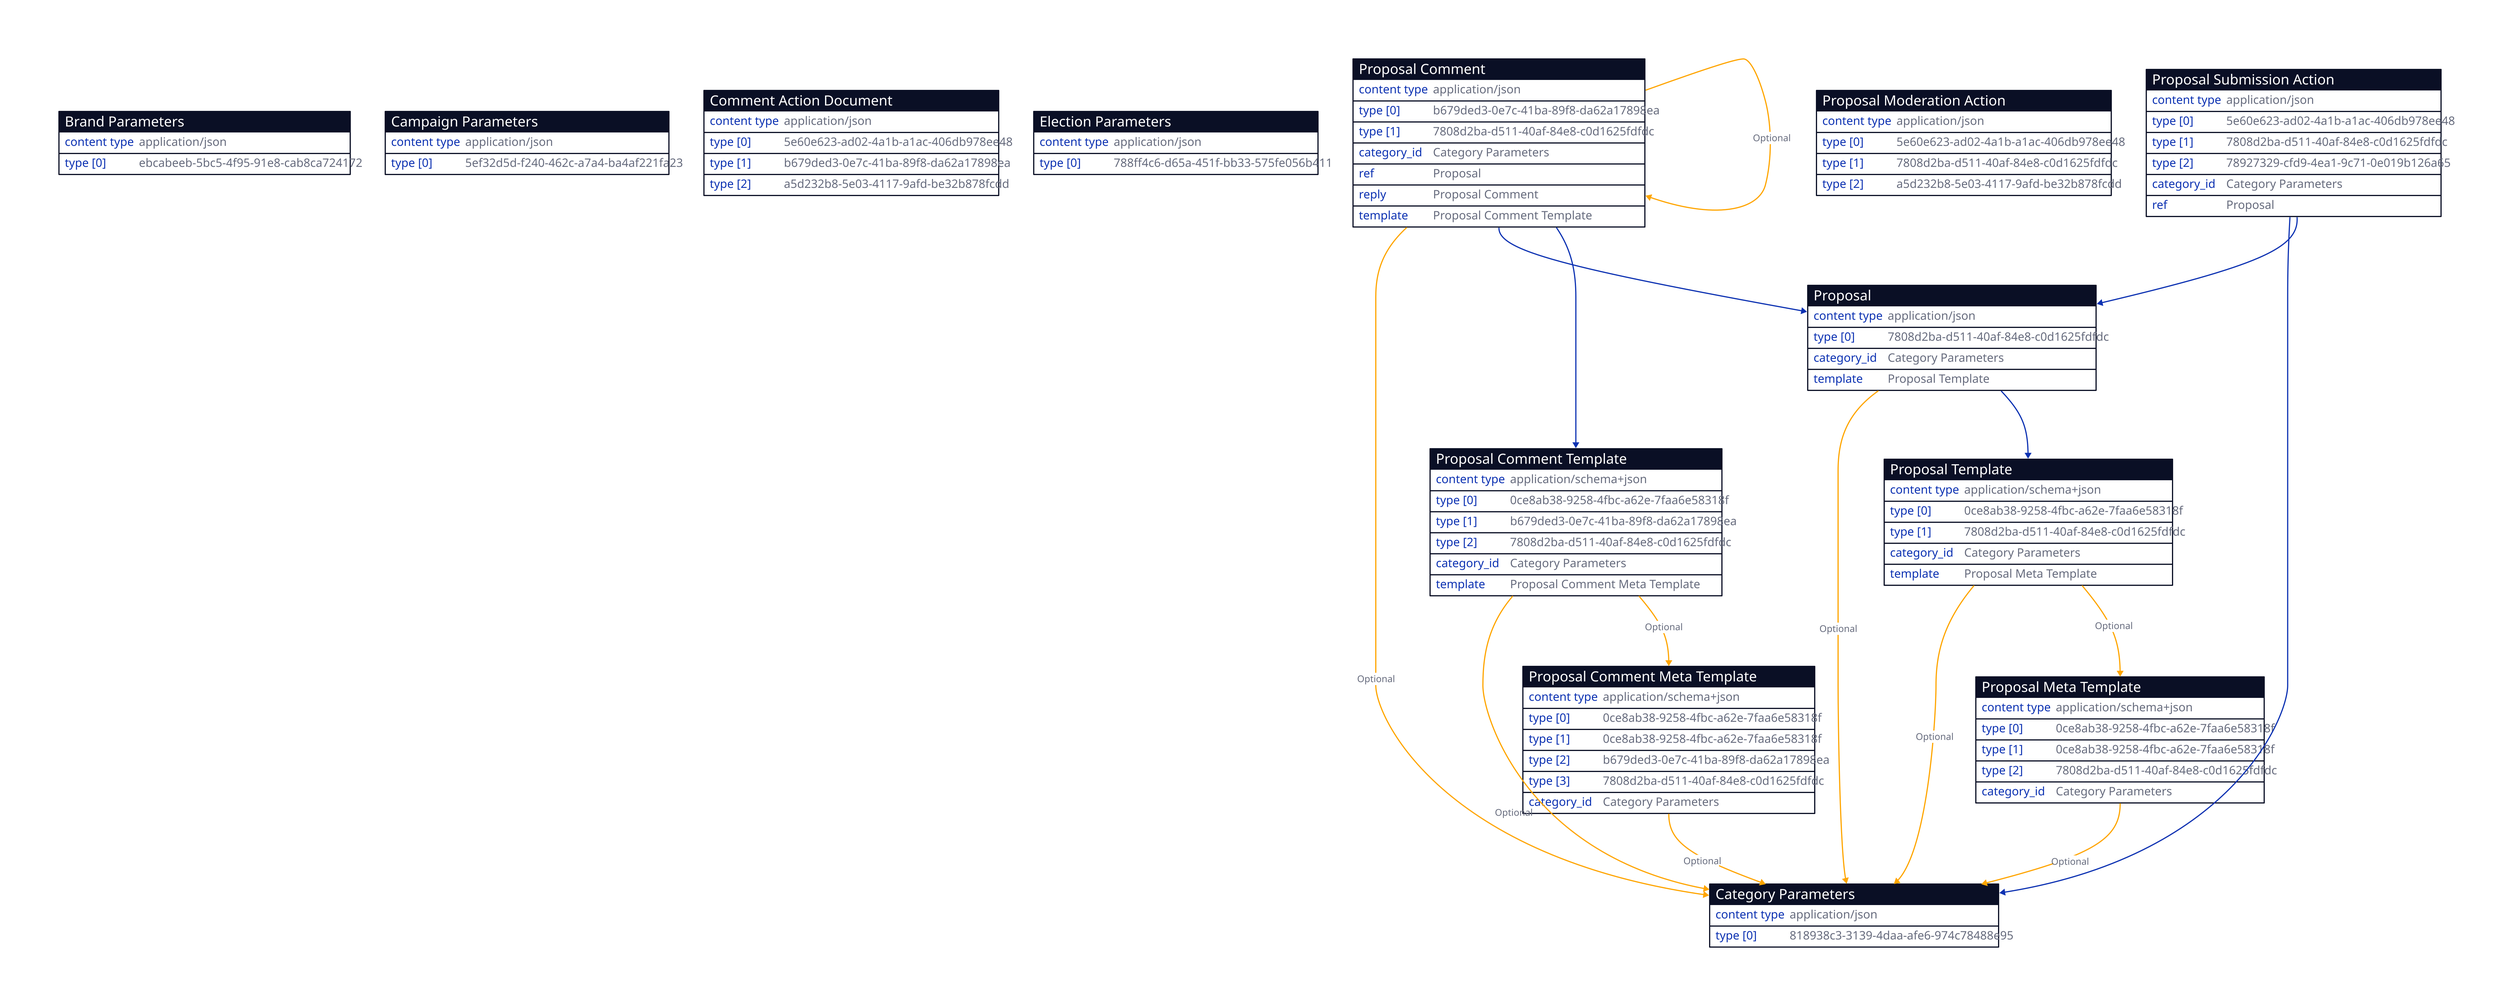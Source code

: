 vars: {
  d2-config: {
    layout-engine: elk
    theme-id: 4
    pad: 100
    center: true
  }
}

"Brand Parameters": {
  shape: sql_table
  "content type": application/json
    "type [0]": ebcabeeb-5bc5-4f95-91e8-cab8ca724172


}



"Campaign Parameters": {
  shape: sql_table
  "content type": application/json
    "type [0]": 5ef32d5d-f240-462c-a7a4-ba4af221fa23


}



"Category Parameters": {
  shape: sql_table
  "content type": application/json
    "type [0]": 818938c3-3139-4daa-afe6-974c78488e95


}



"Comment Action Document": {
  shape: sql_table
  "content type": application/json
    "type [0]": 5e60e623-ad02-4a1b-a1ac-406db978ee48
  "type [1]": b679ded3-0e7c-41ba-89f8-da62a17898ea
  "type [2]": a5d232b8-5e03-4117-9afd-be32b878fcdd


}



"Election Parameters": {
  shape: sql_table
  "content type": application/json
    "type [0]": 788ff4c6-d65a-451f-bb33-575fe056b411


}



"Proposal": {
  shape: sql_table
  "content type": application/json
    "type [0]": 7808d2ba-d511-40af-84e8-c0d1625fdfdc

    "category_id": Category Parameters
  "template": Proposal Template

}

"Proposal"."category_id"->"Category Parameters": Optional { style: { stroke: orange } }
"Proposal"."template"->"Proposal Template"


"Proposal Comment": {
  shape: sql_table
  "content type": application/json
    "type [0]": b679ded3-0e7c-41ba-89f8-da62a17898ea
  "type [1]": 7808d2ba-d511-40af-84e8-c0d1625fdfdc

    "category_id": Category Parameters
  "ref": Proposal
  "reply": Proposal Comment
  "template": Proposal Comment Template

}

"Proposal Comment"."category_id"->"Category Parameters": Optional { style: { stroke: orange } }
"Proposal Comment"."ref"->"Proposal"
"Proposal Comment"."reply"->"Proposal Comment": Optional { style: { stroke: orange } }
"Proposal Comment"."template"->"Proposal Comment Template"


"Proposal Comment Meta Template": {
  shape: sql_table
  "content type": application/schema+json
    "type [0]": 0ce8ab38-9258-4fbc-a62e-7faa6e58318f
  "type [1]": 0ce8ab38-9258-4fbc-a62e-7faa6e58318f
  "type [2]": b679ded3-0e7c-41ba-89f8-da62a17898ea
  "type [3]": 7808d2ba-d511-40af-84e8-c0d1625fdfdc

    "category_id": Category Parameters

}

"Proposal Comment Meta Template"."category_id"->"Category Parameters": Optional { style: { stroke: orange } }


"Proposal Comment Template": {
  shape: sql_table
  "content type": application/schema+json
    "type [0]": 0ce8ab38-9258-4fbc-a62e-7faa6e58318f
  "type [1]": b679ded3-0e7c-41ba-89f8-da62a17898ea
  "type [2]": 7808d2ba-d511-40af-84e8-c0d1625fdfdc

    "category_id": Category Parameters
  "template": Proposal Comment Meta Template

}

"Proposal Comment Template"."category_id"->"Category Parameters": Optional { style: { stroke: orange } }
"Proposal Comment Template"."template"->"Proposal Comment Meta Template": Optional { style: { stroke: orange } }


"Proposal Meta Template": {
  shape: sql_table
  "content type": application/schema+json
    "type [0]": 0ce8ab38-9258-4fbc-a62e-7faa6e58318f
  "type [1]": 0ce8ab38-9258-4fbc-a62e-7faa6e58318f
  "type [2]": 7808d2ba-d511-40af-84e8-c0d1625fdfdc

    "category_id": Category Parameters

}

"Proposal Meta Template"."category_id"->"Category Parameters": Optional { style: { stroke: orange } }


"Proposal Moderation Action": {
  shape: sql_table
  "content type": application/json
    "type [0]": 5e60e623-ad02-4a1b-a1ac-406db978ee48
  "type [1]": 7808d2ba-d511-40af-84e8-c0d1625fdfdc
  "type [2]": a5d232b8-5e03-4117-9afd-be32b878fcdd


}



"Proposal Submission Action": {
  shape: sql_table
  "content type": application/json
    "type [0]": 5e60e623-ad02-4a1b-a1ac-406db978ee48
  "type [1]": 7808d2ba-d511-40af-84e8-c0d1625fdfdc
  "type [2]": 78927329-cfd9-4ea1-9c71-0e019b126a65

    "category_id": Category Parameters
  "ref": Proposal

}

"Proposal Submission Action"."category_id"->"Category Parameters"
"Proposal Submission Action"."ref"->"Proposal"


"Proposal Template": {
  shape: sql_table
  "content type": application/schema+json
    "type [0]": 0ce8ab38-9258-4fbc-a62e-7faa6e58318f
  "type [1]": 7808d2ba-d511-40af-84e8-c0d1625fdfdc

    "category_id": Category Parameters
  "template": Proposal Meta Template

}

"Proposal Template"."category_id"->"Category Parameters": Optional { style: { stroke: orange } }
"Proposal Template"."template"->"Proposal Meta Template": Optional { style: { stroke: orange } }
